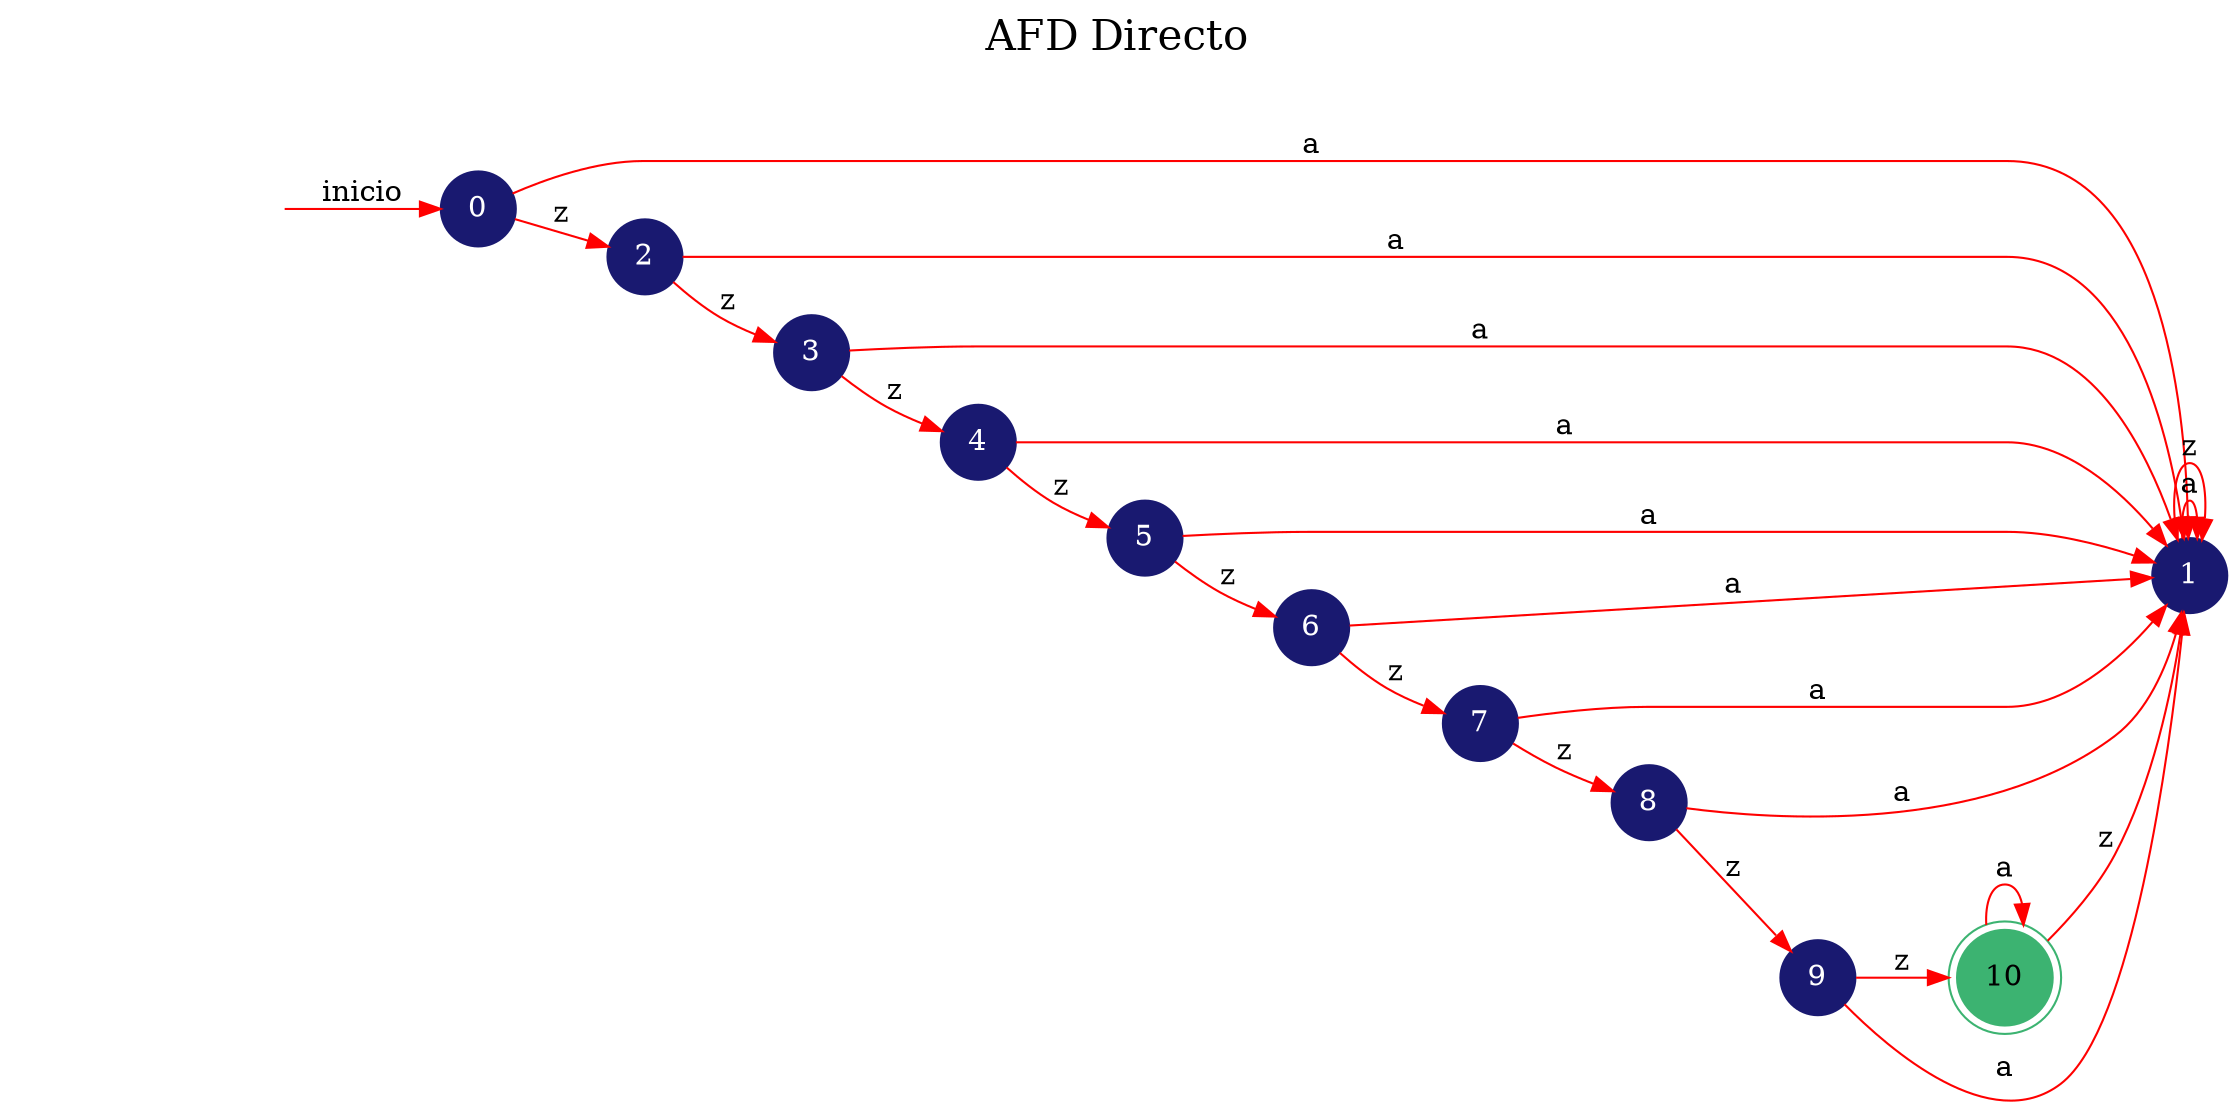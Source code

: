 digraph automata_finito {
	rankdir=LR;
	graph [label="AFD Directo", labelloc=t, fontsize=20]; 
	node [shape=doublecircle, style = filled,color = mediumseagreen]; 10;
	node [shape=circle];
	node [color=midnightblue,fontcolor=white];
	edge [color=red];
	secret_node [style=invis];
	secret_node -> 0 [label="inicio"];
	0 -> 1 [label="a"];
	0 -> 2 [label="z"];
	1 -> 1 [label="a"];
	1 -> 1 [label="z"];
	2 -> 1 [label="a"];
	2 -> 3 [label="z"];
	3 -> 1 [label="a"];
	3 -> 4 [label="z"];
	4 -> 1 [label="a"];
	4 -> 5 [label="z"];
	5 -> 1 [label="a"];
	5 -> 6 [label="z"];
	6 -> 1 [label="a"];
	6 -> 7 [label="z"];
	7 -> 1 [label="a"];
	7 -> 8 [label="z"];
	8 -> 1 [label="a"];
	8 -> 9 [label="z"];
	9 -> 1 [label="a"];
	9 -> 10 [label="z"];
	10 -> 10 [label="a"];
	10 -> 1 [label="z"];
}